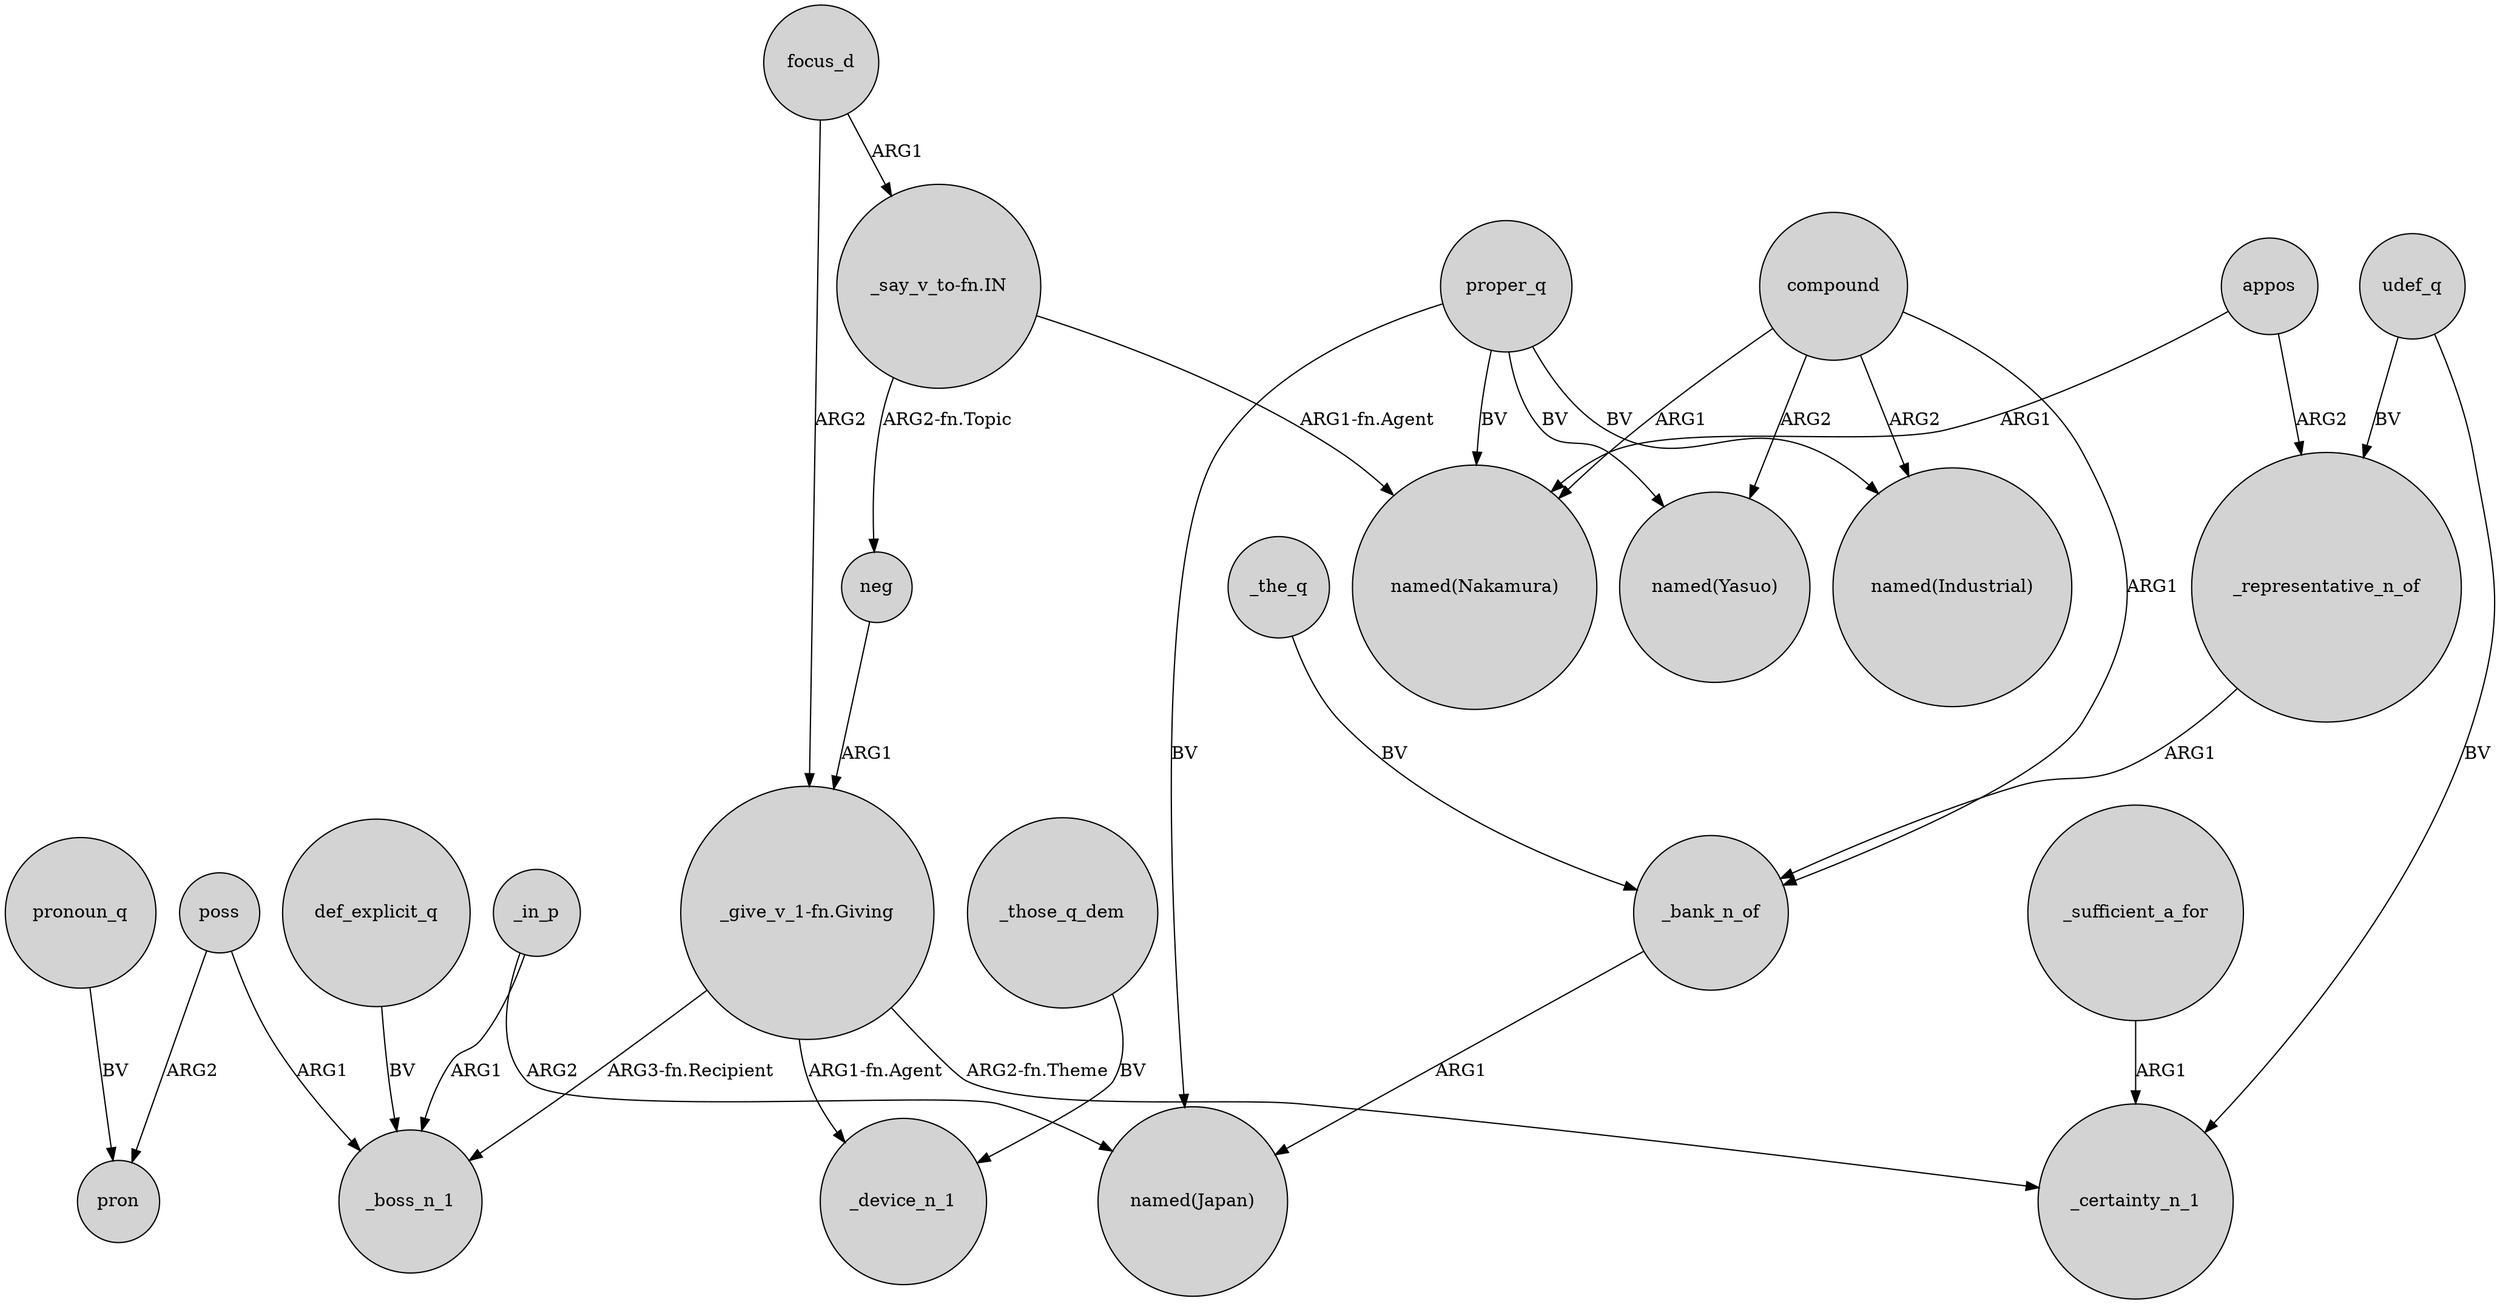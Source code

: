 digraph {
	node [shape=circle style=filled]
	poss -> pron [label=ARG2]
	_those_q_dem -> _device_n_1 [label=BV]
	"_say_v_to-fn.IN" -> "named(Nakamura)" [label="ARG1-fn.Agent"]
	"_give_v_1-fn.Giving" -> _certainty_n_1 [label="ARG2-fn.Theme"]
	_representative_n_of -> _bank_n_of [label=ARG1]
	proper_q -> "named(Nakamura)" [label=BV]
	proper_q -> "named(Yasuo)" [label=BV]
	compound -> _bank_n_of [label=ARG1]
	"_give_v_1-fn.Giving" -> _device_n_1 [label="ARG1-fn.Agent"]
	udef_q -> _representative_n_of [label=BV]
	proper_q -> "named(Japan)" [label=BV]
	udef_q -> _certainty_n_1 [label=BV]
	pronoun_q -> pron [label=BV]
	poss -> _boss_n_1 [label=ARG1]
	compound -> "named(Industrial)" [label=ARG2]
	_in_p -> _boss_n_1 [label=ARG1]
	_the_q -> _bank_n_of [label=BV]
	proper_q -> "named(Industrial)" [label=BV]
	_sufficient_a_for -> _certainty_n_1 [label=ARG1]
	appos -> "named(Nakamura)" [label=ARG1]
	appos -> _representative_n_of [label=ARG2]
	_bank_n_of -> "named(Japan)" [label=ARG1]
	compound -> "named(Yasuo)" [label=ARG2]
	focus_d -> "_give_v_1-fn.Giving" [label=ARG2]
	"_say_v_to-fn.IN" -> neg [label="ARG2-fn.Topic"]
	neg -> "_give_v_1-fn.Giving" [label=ARG1]
	_in_p -> "named(Japan)" [label=ARG2]
	compound -> "named(Nakamura)" [label=ARG1]
	"_give_v_1-fn.Giving" -> _boss_n_1 [label="ARG3-fn.Recipient"]
	focus_d -> "_say_v_to-fn.IN" [label=ARG1]
	def_explicit_q -> _boss_n_1 [label=BV]
}
